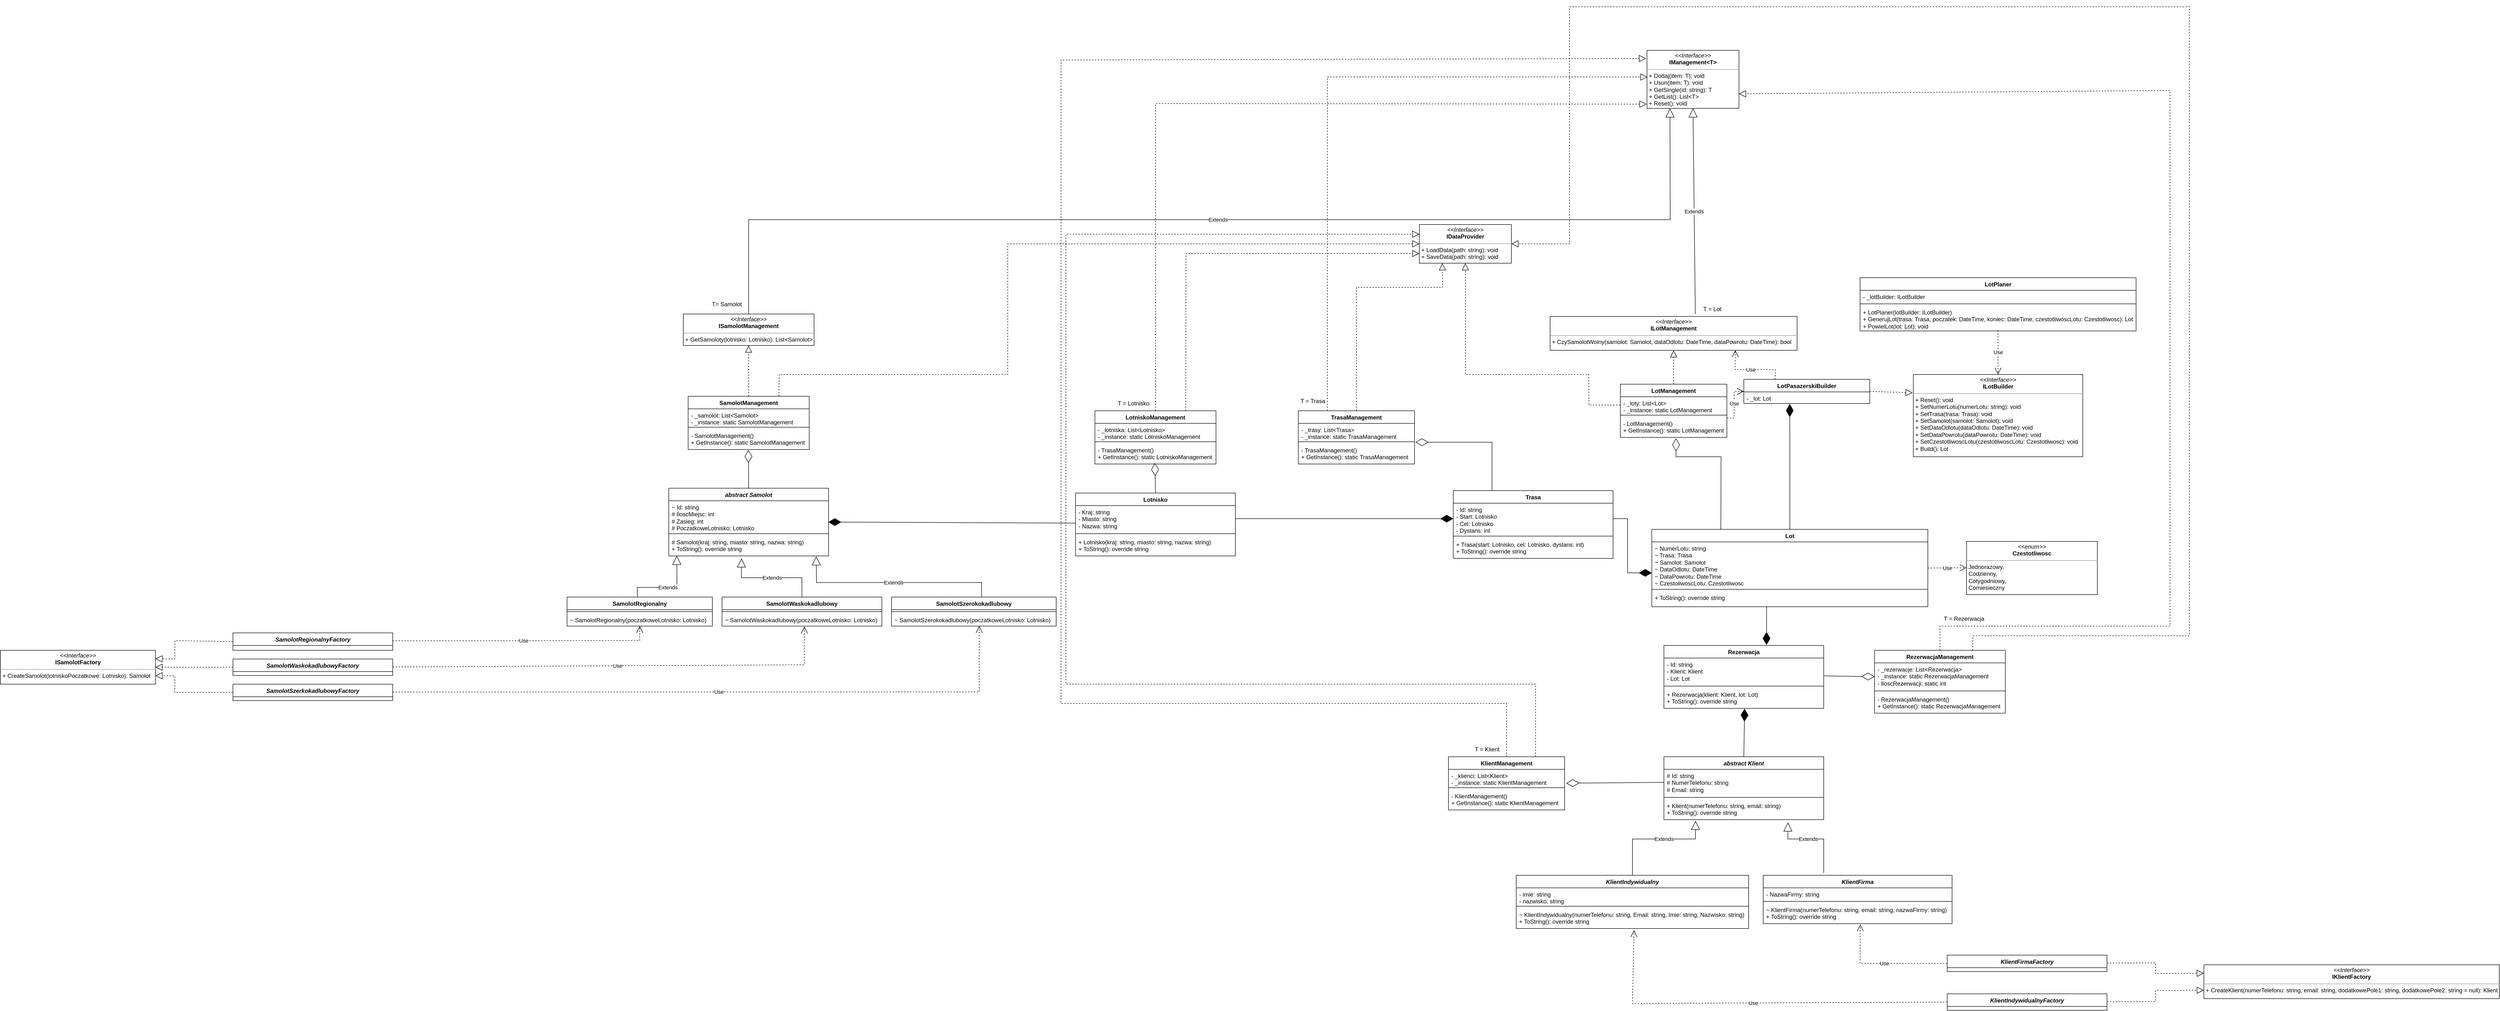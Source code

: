 <mxfile version="21.3.8" type="github">
  <diagram id="C5RBs43oDa-KdzZeNtuy" name="Page-1">
    <mxGraphModel dx="5101" dy="2129" grid="1" gridSize="10" guides="1" tooltips="1" connect="1" arrows="1" fold="1" page="1" pageScale="1" pageWidth="827" pageHeight="1169" math="0" shadow="0">
      <root>
        <mxCell id="WIyWlLk6GJQsqaUBKTNV-0" />
        <mxCell id="WIyWlLk6GJQsqaUBKTNV-1" parent="WIyWlLk6GJQsqaUBKTNV-0" />
        <mxCell id="zbVslwqdt1NTKIFNQWkl-0" value="&lt;p style=&quot;margin:0px;margin-top:4px;text-align:center;&quot;&gt;&lt;i&gt;&amp;lt;&amp;lt;Interface&amp;gt;&amp;gt;&lt;/i&gt;&lt;br&gt;&lt;b&gt;IDataProvider&lt;/b&gt;&lt;/p&gt;&lt;hr size=&quot;1&quot;&gt;&lt;p style=&quot;margin:0px;margin-left:4px;&quot;&gt;+ LoadData(path: string): void&lt;/p&gt;&lt;p style=&quot;margin:0px;margin-left:4px;&quot;&gt;+ SaveData(path: string): void&lt;/p&gt;" style="verticalAlign=top;align=left;overflow=fill;fontSize=12;fontFamily=Helvetica;html=1;whiteSpace=wrap;" parent="WIyWlLk6GJQsqaUBKTNV-1" vertex="1">
          <mxGeometry x="10" y="90" width="190" height="80" as="geometry" />
        </mxCell>
        <mxCell id="zbVslwqdt1NTKIFNQWkl-1" value="&lt;p style=&quot;margin:0px;margin-top:4px;text-align:center;&quot;&gt;&lt;i&gt;&amp;lt;&amp;lt;Interface&amp;gt;&amp;gt;&lt;/i&gt;&lt;br&gt;&lt;b&gt;IManagement&amp;lt;T&amp;gt;&lt;/b&gt;&lt;/p&gt;&lt;hr size=&quot;1&quot;&gt;&lt;p style=&quot;margin:0px;margin-left:4px;&quot;&gt;+ Dodaj(item: T): void&lt;/p&gt;&lt;p style=&quot;margin:0px;margin-left:4px;&quot;&gt;+ Usun(item: T): void&lt;/p&gt;&lt;p style=&quot;margin:0px;margin-left:4px;&quot;&gt;+ GetSingle(id: string): T&lt;/p&gt;&lt;p style=&quot;margin:0px;margin-left:4px;&quot;&gt;+ GetList(): List&amp;lt;T&amp;gt;&lt;/p&gt;&lt;p style=&quot;margin:0px;margin-left:4px;&quot;&gt;+ Reset(): void&lt;/p&gt;" style="verticalAlign=top;align=left;overflow=fill;fontSize=12;fontFamily=Helvetica;html=1;whiteSpace=wrap;" parent="WIyWlLk6GJQsqaUBKTNV-1" vertex="1">
          <mxGeometry x="480" y="-270" width="190" height="120" as="geometry" />
        </mxCell>
        <mxCell id="zbVslwqdt1NTKIFNQWkl-2" value="&lt;p style=&quot;margin:0px;margin-top:4px;text-align:center;&quot;&gt;&lt;i&gt;&amp;lt;&amp;lt;Interface&amp;gt;&amp;gt;&lt;/i&gt;&lt;br&gt;&lt;b&gt;ILotManagement&lt;/b&gt;&lt;/p&gt;&lt;hr size=&quot;1&quot;&gt;&lt;p style=&quot;margin:0px;margin-left:4px;&quot;&gt;+ CzySamolotWolny(samolot: Samolot, dataOdlotu: DateTime, dataPowrotu: DateTime): bool&lt;/p&gt;" style="verticalAlign=top;align=left;overflow=fill;fontSize=12;fontFamily=Helvetica;html=1;whiteSpace=wrap;" parent="WIyWlLk6GJQsqaUBKTNV-1" vertex="1">
          <mxGeometry x="280" y="280" width="510" height="70" as="geometry" />
        </mxCell>
        <mxCell id="zbVslwqdt1NTKIFNQWkl-4" value="Extends" style="endArrow=block;endSize=16;endFill=0;html=1;rounded=0;entryX=0.5;entryY=1;entryDx=0;entryDy=0;exitX=0.588;exitY=-0.071;exitDx=0;exitDy=0;exitPerimeter=0;" parent="WIyWlLk6GJQsqaUBKTNV-1" source="zbVslwqdt1NTKIFNQWkl-2" target="zbVslwqdt1NTKIFNQWkl-1" edge="1">
          <mxGeometry width="160" relative="1" as="geometry">
            <mxPoint x="340" y="340" as="sourcePoint" />
            <mxPoint x="500" y="340" as="targetPoint" />
          </mxGeometry>
        </mxCell>
        <mxCell id="zbVslwqdt1NTKIFNQWkl-5" value="LotManagement" style="swimlane;fontStyle=1;align=center;verticalAlign=top;childLayout=stackLayout;horizontal=1;startSize=26;horizontalStack=0;resizeParent=1;resizeParentMax=0;resizeLast=0;collapsible=1;marginBottom=0;whiteSpace=wrap;html=1;" parent="WIyWlLk6GJQsqaUBKTNV-1" vertex="1">
          <mxGeometry x="425" y="420" width="220" height="110" as="geometry" />
        </mxCell>
        <mxCell id="zbVslwqdt1NTKIFNQWkl-6" value="- _loty: List&amp;lt;Lot&amp;gt;&lt;br&gt;- _instance: static LotManagement" style="text;strokeColor=none;fillColor=none;align=left;verticalAlign=top;spacingLeft=4;spacingRight=4;overflow=hidden;rotatable=0;points=[[0,0.5],[1,0.5]];portConstraint=eastwest;whiteSpace=wrap;html=1;" parent="zbVslwqdt1NTKIFNQWkl-5" vertex="1">
          <mxGeometry y="26" width="220" height="34" as="geometry" />
        </mxCell>
        <mxCell id="zbVslwqdt1NTKIFNQWkl-7" value="" style="line;strokeWidth=1;fillColor=none;align=left;verticalAlign=middle;spacingTop=-1;spacingLeft=3;spacingRight=3;rotatable=0;labelPosition=right;points=[];portConstraint=eastwest;strokeColor=inherit;" parent="zbVslwqdt1NTKIFNQWkl-5" vertex="1">
          <mxGeometry y="60" width="220" height="8" as="geometry" />
        </mxCell>
        <mxCell id="zbVslwqdt1NTKIFNQWkl-8" value="- LotManagement()&lt;br&gt;+ GetInstance(): static LotManagement" style="text;strokeColor=none;fillColor=none;align=left;verticalAlign=top;spacingLeft=4;spacingRight=4;overflow=hidden;rotatable=0;points=[[0,0.5],[1,0.5]];portConstraint=eastwest;whiteSpace=wrap;html=1;" parent="zbVslwqdt1NTKIFNQWkl-5" vertex="1">
          <mxGeometry y="68" width="220" height="42" as="geometry" />
        </mxCell>
        <mxCell id="zbVslwqdt1NTKIFNQWkl-9" value="T = Lot" style="text;html=1;strokeColor=none;fillColor=none;align=center;verticalAlign=middle;whiteSpace=wrap;rounded=0;" parent="WIyWlLk6GJQsqaUBKTNV-1" vertex="1">
          <mxGeometry x="585" y="250" width="60" height="30" as="geometry" />
        </mxCell>
        <mxCell id="zbVslwqdt1NTKIFNQWkl-10" value="" style="endArrow=block;dashed=1;endFill=0;endSize=12;html=1;rounded=0;exitX=0.5;exitY=0;exitDx=0;exitDy=0;entryX=0.5;entryY=1;entryDx=0;entryDy=0;" parent="WIyWlLk6GJQsqaUBKTNV-1" source="zbVslwqdt1NTKIFNQWkl-5" target="zbVslwqdt1NTKIFNQWkl-2" edge="1">
          <mxGeometry width="160" relative="1" as="geometry">
            <mxPoint x="340" y="340" as="sourcePoint" />
            <mxPoint x="520" y="380" as="targetPoint" />
          </mxGeometry>
        </mxCell>
        <mxCell id="zbVslwqdt1NTKIFNQWkl-12" value="" style="endArrow=block;dashed=1;endFill=0;endSize=12;html=1;rounded=0;entryX=0.5;entryY=1;entryDx=0;entryDy=0;exitX=0;exitY=0.5;exitDx=0;exitDy=0;" parent="WIyWlLk6GJQsqaUBKTNV-1" source="zbVslwqdt1NTKIFNQWkl-6" target="zbVslwqdt1NTKIFNQWkl-0" edge="1">
          <mxGeometry width="160" relative="1" as="geometry">
            <mxPoint x="180" y="470" as="sourcePoint" />
            <mxPoint x="340" y="470" as="targetPoint" />
            <Array as="points">
              <mxPoint x="360" y="463" />
              <mxPoint x="360" y="400" />
              <mxPoint x="105" y="400" />
            </Array>
          </mxGeometry>
        </mxCell>
        <mxCell id="zbVslwqdt1NTKIFNQWkl-13" value="LotPasazerskiBuilder" style="swimlane;fontStyle=1;align=center;verticalAlign=top;childLayout=stackLayout;horizontal=1;startSize=26;horizontalStack=0;resizeParent=1;resizeParentMax=0;resizeLast=0;collapsible=1;marginBottom=0;whiteSpace=wrap;html=1;" parent="WIyWlLk6GJQsqaUBKTNV-1" vertex="1">
          <mxGeometry x="680" y="410" width="260" height="50" as="geometry" />
        </mxCell>
        <mxCell id="zbVslwqdt1NTKIFNQWkl-14" value="- _lot: Lot" style="text;strokeColor=none;fillColor=none;align=left;verticalAlign=top;spacingLeft=4;spacingRight=4;overflow=hidden;rotatable=0;points=[[0,0.5],[1,0.5]];portConstraint=eastwest;whiteSpace=wrap;html=1;" parent="zbVslwqdt1NTKIFNQWkl-13" vertex="1">
          <mxGeometry y="26" width="260" height="24" as="geometry" />
        </mxCell>
        <mxCell id="zbVslwqdt1NTKIFNQWkl-17" value="&lt;p style=&quot;margin:0px;margin-top:4px;text-align:center;&quot;&gt;&lt;i&gt;&amp;lt;&amp;lt;Interface&amp;gt;&amp;gt;&lt;/i&gt;&lt;br&gt;&lt;b&gt;ILotBuilder&lt;/b&gt;&lt;/p&gt;&lt;hr size=&quot;1&quot;&gt;&lt;p style=&quot;margin:0px;margin-left:4px;&quot;&gt;+ Reset(): void&lt;/p&gt;&lt;p style=&quot;margin:0px;margin-left:4px;&quot;&gt;+ SetNumerLotu(numerLotu: string): void&lt;br style=&quot;border-color: var(--border-color);&quot;&gt;+ SetTrasa(trasa: Trasa): void&lt;br style=&quot;border-color: var(--border-color);&quot;&gt;+ SetSamolot(samolot: Samolot): void&lt;br style=&quot;border-color: var(--border-color);&quot;&gt;+ SetDataOdlotu(dataOdlotu: DateTime): void&lt;br style=&quot;border-color: var(--border-color);&quot;&gt;+ SetDataPowrotu(dataPowrotu: DateTime): void&lt;/p&gt;&lt;p style=&quot;margin:0px;margin-left:4px;&quot;&gt;+ SetCzestotliwoscLotu(czestotliwoscLotu: Czestotliwosc): void&lt;br style=&quot;border-color: var(--border-color);&quot;&gt;+ Build(): Lot&lt;br&gt;&lt;/p&gt;" style="verticalAlign=top;align=left;overflow=fill;fontSize=12;fontFamily=Helvetica;html=1;whiteSpace=wrap;" parent="WIyWlLk6GJQsqaUBKTNV-1" vertex="1">
          <mxGeometry x="1030" y="400" width="350" height="170" as="geometry" />
        </mxCell>
        <mxCell id="zbVslwqdt1NTKIFNQWkl-18" value="" style="endArrow=block;dashed=1;endFill=0;endSize=12;html=1;rounded=0;exitX=1;exitY=0.5;exitDx=0;exitDy=0;entryX=-0.004;entryY=0.222;entryDx=0;entryDy=0;entryPerimeter=0;" parent="WIyWlLk6GJQsqaUBKTNV-1" source="zbVslwqdt1NTKIFNQWkl-13" target="zbVslwqdt1NTKIFNQWkl-17" edge="1">
          <mxGeometry width="160" relative="1" as="geometry">
            <mxPoint x="1180" y="470" as="sourcePoint" />
            <mxPoint x="1070" y="435" as="targetPoint" />
          </mxGeometry>
        </mxCell>
        <mxCell id="zbVslwqdt1NTKIFNQWkl-28" value="Use" style="endArrow=open;endSize=12;dashed=1;html=1;rounded=0;entryX=0.5;entryY=0;entryDx=0;entryDy=0;exitX=0.5;exitY=0.973;exitDx=0;exitDy=0;exitPerimeter=0;" parent="WIyWlLk6GJQsqaUBKTNV-1" source="Y_UNCaNx7NsT2eRlnxWw-3" target="zbVslwqdt1NTKIFNQWkl-17" edge="1">
          <mxGeometry width="160" relative="1" as="geometry">
            <mxPoint x="1204.5" y="300" as="sourcePoint" />
            <mxPoint x="1204.5" y="399" as="targetPoint" />
          </mxGeometry>
        </mxCell>
        <mxCell id="zbVslwqdt1NTKIFNQWkl-29" value="Lot" style="swimlane;fontStyle=1;align=center;verticalAlign=top;childLayout=stackLayout;horizontal=1;startSize=26;horizontalStack=0;resizeParent=1;resizeParentMax=0;resizeLast=0;collapsible=1;marginBottom=0;whiteSpace=wrap;html=1;" parent="WIyWlLk6GJQsqaUBKTNV-1" vertex="1">
          <mxGeometry x="490" y="720" width="570" height="160" as="geometry" />
        </mxCell>
        <mxCell id="zbVslwqdt1NTKIFNQWkl-30" value="~ NumerLotu: string&lt;br&gt;~ Trasa: Trasa&lt;br&gt;~ Samolot: Samolot&lt;br&gt;~ DataOdlotu: DateTime&lt;br&gt;~ DataPowrotu: DateTime&lt;br&gt;~ CzestoliwoscLotu: Czestotliwosc" style="text;strokeColor=none;fillColor=none;align=left;verticalAlign=top;spacingLeft=4;spacingRight=4;overflow=hidden;rotatable=0;points=[[0,0.5],[1,0.5]];portConstraint=eastwest;whiteSpace=wrap;html=1;" parent="zbVslwqdt1NTKIFNQWkl-29" vertex="1">
          <mxGeometry y="26" width="570" height="94" as="geometry" />
        </mxCell>
        <mxCell id="zbVslwqdt1NTKIFNQWkl-31" value="" style="line;strokeWidth=1;fillColor=none;align=left;verticalAlign=middle;spacingTop=-1;spacingLeft=3;spacingRight=3;rotatable=0;labelPosition=right;points=[];portConstraint=eastwest;strokeColor=inherit;" parent="zbVslwqdt1NTKIFNQWkl-29" vertex="1">
          <mxGeometry y="120" width="570" height="8" as="geometry" />
        </mxCell>
        <mxCell id="zbVslwqdt1NTKIFNQWkl-32" value="+ ToString(): override string" style="text;strokeColor=none;fillColor=none;align=left;verticalAlign=top;spacingLeft=4;spacingRight=4;overflow=hidden;rotatable=0;points=[[0,0.5],[1,0.5]];portConstraint=eastwest;whiteSpace=wrap;html=1;" parent="zbVslwqdt1NTKIFNQWkl-29" vertex="1">
          <mxGeometry y="128" width="570" height="32" as="geometry" />
        </mxCell>
        <mxCell id="zbVslwqdt1NTKIFNQWkl-33" value="" style="endArrow=diamondThin;endFill=1;endSize=24;html=1;rounded=0;exitX=0.5;exitY=0;exitDx=0;exitDy=0;entryX=0.365;entryY=1.042;entryDx=0;entryDy=0;entryPerimeter=0;" parent="WIyWlLk6GJQsqaUBKTNV-1" source="zbVslwqdt1NTKIFNQWkl-29" target="zbVslwqdt1NTKIFNQWkl-14" edge="1">
          <mxGeometry width="160" relative="1" as="geometry">
            <mxPoint x="760" y="520" as="sourcePoint" />
            <mxPoint x="920" y="520" as="targetPoint" />
          </mxGeometry>
        </mxCell>
        <mxCell id="zbVslwqdt1NTKIFNQWkl-34" value="" style="endArrow=diamondThin;endFill=0;endSize=24;html=1;rounded=0;exitX=0.25;exitY=0;exitDx=0;exitDy=0;entryX=0.523;entryY=1.048;entryDx=0;entryDy=0;entryPerimeter=0;" parent="WIyWlLk6GJQsqaUBKTNV-1" source="zbVslwqdt1NTKIFNQWkl-29" target="zbVslwqdt1NTKIFNQWkl-8" edge="1">
          <mxGeometry width="160" relative="1" as="geometry">
            <mxPoint x="540" y="560" as="sourcePoint" />
            <mxPoint x="700" y="560" as="targetPoint" />
            <Array as="points">
              <mxPoint x="633" y="570" />
              <mxPoint x="540" y="570" />
            </Array>
          </mxGeometry>
        </mxCell>
        <mxCell id="zbVslwqdt1NTKIFNQWkl-35" value="Trasa" style="swimlane;fontStyle=1;align=center;verticalAlign=top;childLayout=stackLayout;horizontal=1;startSize=26;horizontalStack=0;resizeParent=1;resizeParentMax=0;resizeLast=0;collapsible=1;marginBottom=0;whiteSpace=wrap;html=1;" parent="WIyWlLk6GJQsqaUBKTNV-1" vertex="1">
          <mxGeometry x="80" y="640" width="330" height="140" as="geometry" />
        </mxCell>
        <mxCell id="zbVslwqdt1NTKIFNQWkl-36" value="- Id: string&lt;br&gt;- Start: Lotnisko&lt;br&gt;- Cel: Lotnisko&lt;br&gt;- Dystans: int" style="text;strokeColor=none;fillColor=none;align=left;verticalAlign=top;spacingLeft=4;spacingRight=4;overflow=hidden;rotatable=0;points=[[0,0.5],[1,0.5]];portConstraint=eastwest;whiteSpace=wrap;html=1;" parent="zbVslwqdt1NTKIFNQWkl-35" vertex="1">
          <mxGeometry y="26" width="330" height="64" as="geometry" />
        </mxCell>
        <mxCell id="zbVslwqdt1NTKIFNQWkl-37" value="" style="line;strokeWidth=1;fillColor=none;align=left;verticalAlign=middle;spacingTop=-1;spacingLeft=3;spacingRight=3;rotatable=0;labelPosition=right;points=[];portConstraint=eastwest;strokeColor=inherit;" parent="zbVslwqdt1NTKIFNQWkl-35" vertex="1">
          <mxGeometry y="90" width="330" height="8" as="geometry" />
        </mxCell>
        <mxCell id="zbVslwqdt1NTKIFNQWkl-38" value="+ Trasa(start: Lotnisko, cel: Lotnisko, dystans: int)&lt;br&gt;+ ToString(): override string" style="text;strokeColor=none;fillColor=none;align=left;verticalAlign=top;spacingLeft=4;spacingRight=4;overflow=hidden;rotatable=0;points=[[0,0.5],[1,0.5]];portConstraint=eastwest;whiteSpace=wrap;html=1;" parent="zbVslwqdt1NTKIFNQWkl-35" vertex="1">
          <mxGeometry y="98" width="330" height="42" as="geometry" />
        </mxCell>
        <mxCell id="zbVslwqdt1NTKIFNQWkl-39" value="TrasaManagement" style="swimlane;fontStyle=1;align=center;verticalAlign=top;childLayout=stackLayout;horizontal=1;startSize=26;horizontalStack=0;resizeParent=1;resizeParentMax=0;resizeLast=0;collapsible=1;marginBottom=0;whiteSpace=wrap;html=1;" parent="WIyWlLk6GJQsqaUBKTNV-1" vertex="1">
          <mxGeometry x="-240" y="475" width="240" height="110" as="geometry" />
        </mxCell>
        <mxCell id="zbVslwqdt1NTKIFNQWkl-40" value="- _trasy: List&amp;lt;Trasa&amp;gt;&lt;br&gt;- _instance: static TrasaManagement" style="text;strokeColor=none;fillColor=none;align=left;verticalAlign=top;spacingLeft=4;spacingRight=4;overflow=hidden;rotatable=0;points=[[0,0.5],[1,0.5]];portConstraint=eastwest;whiteSpace=wrap;html=1;" parent="zbVslwqdt1NTKIFNQWkl-39" vertex="1">
          <mxGeometry y="26" width="240" height="34" as="geometry" />
        </mxCell>
        <mxCell id="zbVslwqdt1NTKIFNQWkl-41" value="" style="line;strokeWidth=1;fillColor=none;align=left;verticalAlign=middle;spacingTop=-1;spacingLeft=3;spacingRight=3;rotatable=0;labelPosition=right;points=[];portConstraint=eastwest;strokeColor=inherit;" parent="zbVslwqdt1NTKIFNQWkl-39" vertex="1">
          <mxGeometry y="60" width="240" height="8" as="geometry" />
        </mxCell>
        <mxCell id="zbVslwqdt1NTKIFNQWkl-42" value="- TrasaManagement()&lt;br&gt;+ GetInstance(): static TrasaManagement" style="text;strokeColor=none;fillColor=none;align=left;verticalAlign=top;spacingLeft=4;spacingRight=4;overflow=hidden;rotatable=0;points=[[0,0.5],[1,0.5]];portConstraint=eastwest;whiteSpace=wrap;html=1;" parent="zbVslwqdt1NTKIFNQWkl-39" vertex="1">
          <mxGeometry y="68" width="240" height="42" as="geometry" />
        </mxCell>
        <mxCell id="zbVslwqdt1NTKIFNQWkl-43" value="" style="endArrow=block;dashed=1;endFill=0;endSize=12;html=1;rounded=0;exitX=0.5;exitY=0;exitDx=0;exitDy=0;entryX=0.25;entryY=1;entryDx=0;entryDy=0;" parent="WIyWlLk6GJQsqaUBKTNV-1" source="zbVslwqdt1NTKIFNQWkl-39" target="zbVslwqdt1NTKIFNQWkl-0" edge="1">
          <mxGeometry width="160" relative="1" as="geometry">
            <mxPoint x="-200" y="390" as="sourcePoint" />
            <mxPoint x="-40" y="390" as="targetPoint" />
            <Array as="points">
              <mxPoint x="-120" y="220" />
              <mxPoint x="58" y="220" />
            </Array>
          </mxGeometry>
        </mxCell>
        <mxCell id="zbVslwqdt1NTKIFNQWkl-44" value="" style="endArrow=block;dashed=1;endFill=0;endSize=12;html=1;rounded=0;exitX=0.25;exitY=0;exitDx=0;exitDy=0;entryX=0.006;entryY=0.46;entryDx=0;entryDy=0;entryPerimeter=0;" parent="WIyWlLk6GJQsqaUBKTNV-1" source="zbVslwqdt1NTKIFNQWkl-39" target="zbVslwqdt1NTKIFNQWkl-1" edge="1">
          <mxGeometry width="160" relative="1" as="geometry">
            <mxPoint x="-340" y="330" as="sourcePoint" />
            <mxPoint x="-180" y="330" as="targetPoint" />
            <Array as="points">
              <mxPoint x="-180" y="-215" />
              <mxPoint x="370" y="-215" />
            </Array>
          </mxGeometry>
        </mxCell>
        <mxCell id="zbVslwqdt1NTKIFNQWkl-45" value="T = Trasa" style="text;html=1;strokeColor=none;fillColor=none;align=center;verticalAlign=middle;whiteSpace=wrap;rounded=0;" parent="WIyWlLk6GJQsqaUBKTNV-1" vertex="1">
          <mxGeometry x="-240" y="440" width="60" height="30" as="geometry" />
        </mxCell>
        <mxCell id="zbVslwqdt1NTKIFNQWkl-46" value="" style="endArrow=diamondThin;endFill=0;endSize=24;html=1;rounded=0;entryX=1.008;entryY=1.147;entryDx=0;entryDy=0;entryPerimeter=0;" parent="WIyWlLk6GJQsqaUBKTNV-1" target="zbVslwqdt1NTKIFNQWkl-40" edge="1">
          <mxGeometry width="160" relative="1" as="geometry">
            <mxPoint x="160" y="640" as="sourcePoint" />
            <mxPoint x="290" y="570" as="targetPoint" />
            <Array as="points">
              <mxPoint x="160" y="540" />
              <mxPoint x="80" y="540" />
            </Array>
          </mxGeometry>
        </mxCell>
        <mxCell id="zbVslwqdt1NTKIFNQWkl-47" value="" style="endArrow=diamondThin;endFill=1;endSize=24;html=1;rounded=0;exitX=1;exitY=0.5;exitDx=0;exitDy=0;" parent="WIyWlLk6GJQsqaUBKTNV-1" source="zbVslwqdt1NTKIFNQWkl-36" edge="1">
          <mxGeometry width="160" relative="1" as="geometry">
            <mxPoint x="330" y="810" as="sourcePoint" />
            <mxPoint x="490" y="810" as="targetPoint" />
            <Array as="points">
              <mxPoint x="440" y="698" />
              <mxPoint x="440" y="810" />
            </Array>
          </mxGeometry>
        </mxCell>
        <mxCell id="zbVslwqdt1NTKIFNQWkl-48" value="Lotnisko" style="swimlane;fontStyle=1;align=center;verticalAlign=top;childLayout=stackLayout;horizontal=1;startSize=26;horizontalStack=0;resizeParent=1;resizeParentMax=0;resizeLast=0;collapsible=1;marginBottom=0;whiteSpace=wrap;html=1;" parent="WIyWlLk6GJQsqaUBKTNV-1" vertex="1">
          <mxGeometry x="-700" y="645" width="330" height="130" as="geometry" />
        </mxCell>
        <mxCell id="zbVslwqdt1NTKIFNQWkl-49" value="- Kraj: string&lt;br&gt;- Miasto: string&lt;br&gt;- Nazwa: string" style="text;strokeColor=none;fillColor=none;align=left;verticalAlign=top;spacingLeft=4;spacingRight=4;overflow=hidden;rotatable=0;points=[[0,0.5],[1,0.5]];portConstraint=eastwest;whiteSpace=wrap;html=1;" parent="zbVslwqdt1NTKIFNQWkl-48" vertex="1">
          <mxGeometry y="26" width="330" height="54" as="geometry" />
        </mxCell>
        <mxCell id="zbVslwqdt1NTKIFNQWkl-50" value="" style="line;strokeWidth=1;fillColor=none;align=left;verticalAlign=middle;spacingTop=-1;spacingLeft=3;spacingRight=3;rotatable=0;labelPosition=right;points=[];portConstraint=eastwest;strokeColor=inherit;" parent="zbVslwqdt1NTKIFNQWkl-48" vertex="1">
          <mxGeometry y="80" width="330" height="8" as="geometry" />
        </mxCell>
        <mxCell id="zbVslwqdt1NTKIFNQWkl-51" value="+ Lotnisko(kraj: string, miasto: string, nazwa: string)&lt;br&gt;+ ToString(): override string" style="text;strokeColor=none;fillColor=none;align=left;verticalAlign=top;spacingLeft=4;spacingRight=4;overflow=hidden;rotatable=0;points=[[0,0.5],[1,0.5]];portConstraint=eastwest;whiteSpace=wrap;html=1;" parent="zbVslwqdt1NTKIFNQWkl-48" vertex="1">
          <mxGeometry y="88" width="330" height="42" as="geometry" />
        </mxCell>
        <mxCell id="zbVslwqdt1NTKIFNQWkl-52" value="" style="endArrow=diamondThin;endFill=1;endSize=24;html=1;rounded=0;exitX=1;exitY=0.5;exitDx=0;exitDy=0;entryX=0;entryY=0.5;entryDx=0;entryDy=0;" parent="WIyWlLk6GJQsqaUBKTNV-1" source="zbVslwqdt1NTKIFNQWkl-49" target="zbVslwqdt1NTKIFNQWkl-36" edge="1">
          <mxGeometry width="160" relative="1" as="geometry">
            <mxPoint x="-80" y="714.5" as="sourcePoint" />
            <mxPoint x="80" y="714.5" as="targetPoint" />
          </mxGeometry>
        </mxCell>
        <mxCell id="zbVslwqdt1NTKIFNQWkl-53" value="LotniskoManagement" style="swimlane;fontStyle=1;align=center;verticalAlign=top;childLayout=stackLayout;horizontal=1;startSize=26;horizontalStack=0;resizeParent=1;resizeParentMax=0;resizeLast=0;collapsible=1;marginBottom=0;whiteSpace=wrap;html=1;" parent="WIyWlLk6GJQsqaUBKTNV-1" vertex="1">
          <mxGeometry x="-660" y="475" width="250" height="110" as="geometry" />
        </mxCell>
        <mxCell id="zbVslwqdt1NTKIFNQWkl-54" value="- _lotniska: List&amp;lt;Lotnisko&amp;gt;&lt;br&gt;- _instance: static LotniskoManagement" style="text;strokeColor=none;fillColor=none;align=left;verticalAlign=top;spacingLeft=4;spacingRight=4;overflow=hidden;rotatable=0;points=[[0,0.5],[1,0.5]];portConstraint=eastwest;whiteSpace=wrap;html=1;" parent="zbVslwqdt1NTKIFNQWkl-53" vertex="1">
          <mxGeometry y="26" width="250" height="34" as="geometry" />
        </mxCell>
        <mxCell id="zbVslwqdt1NTKIFNQWkl-55" value="" style="line;strokeWidth=1;fillColor=none;align=left;verticalAlign=middle;spacingTop=-1;spacingLeft=3;spacingRight=3;rotatable=0;labelPosition=right;points=[];portConstraint=eastwest;strokeColor=inherit;" parent="zbVslwqdt1NTKIFNQWkl-53" vertex="1">
          <mxGeometry y="60" width="250" height="8" as="geometry" />
        </mxCell>
        <mxCell id="zbVslwqdt1NTKIFNQWkl-56" value="- TrasaManagement()&lt;br&gt;+ GetInstance(): static LotniskoManagement" style="text;strokeColor=none;fillColor=none;align=left;verticalAlign=top;spacingLeft=4;spacingRight=4;overflow=hidden;rotatable=0;points=[[0,0.5],[1,0.5]];portConstraint=eastwest;whiteSpace=wrap;html=1;" parent="zbVslwqdt1NTKIFNQWkl-53" vertex="1">
          <mxGeometry y="68" width="250" height="42" as="geometry" />
        </mxCell>
        <mxCell id="zbVslwqdt1NTKIFNQWkl-57" value="" style="endArrow=diamondThin;endFill=0;endSize=24;html=1;rounded=0;exitX=0.5;exitY=0;exitDx=0;exitDy=0;entryX=0.496;entryY=0.952;entryDx=0;entryDy=0;entryPerimeter=0;" parent="WIyWlLk6GJQsqaUBKTNV-1" source="zbVslwqdt1NTKIFNQWkl-48" target="zbVslwqdt1NTKIFNQWkl-56" edge="1">
          <mxGeometry width="160" relative="1" as="geometry">
            <mxPoint x="-573" y="610" as="sourcePoint" />
            <mxPoint x="-535" y="590" as="targetPoint" />
          </mxGeometry>
        </mxCell>
        <mxCell id="zbVslwqdt1NTKIFNQWkl-58" value="" style="endArrow=block;dashed=1;endFill=0;endSize=12;html=1;rounded=0;exitX=0.75;exitY=0;exitDx=0;exitDy=0;entryX=0;entryY=0.75;entryDx=0;entryDy=0;" parent="WIyWlLk6GJQsqaUBKTNV-1" source="zbVslwqdt1NTKIFNQWkl-53" target="zbVslwqdt1NTKIFNQWkl-0" edge="1">
          <mxGeometry width="160" relative="1" as="geometry">
            <mxPoint x="-615" y="370" as="sourcePoint" />
            <mxPoint x="-455" y="370" as="targetPoint" />
            <Array as="points">
              <mxPoint x="-472" y="150" />
              <mxPoint x="-70" y="150" />
            </Array>
          </mxGeometry>
        </mxCell>
        <mxCell id="zbVslwqdt1NTKIFNQWkl-59" value="" style="endArrow=block;dashed=1;endFill=0;endSize=12;html=1;rounded=0;exitX=0.5;exitY=0;exitDx=0;exitDy=0;entryX=-0.005;entryY=0.927;entryDx=0;entryDy=0;entryPerimeter=0;" parent="WIyWlLk6GJQsqaUBKTNV-1" source="zbVslwqdt1NTKIFNQWkl-53" target="zbVslwqdt1NTKIFNQWkl-1" edge="1">
          <mxGeometry width="160" relative="1" as="geometry">
            <mxPoint x="-720" y="330" as="sourcePoint" />
            <mxPoint x="-560" y="330" as="targetPoint" />
            <Array as="points">
              <mxPoint x="-535" y="-160" />
            </Array>
          </mxGeometry>
        </mxCell>
        <mxCell id="zbVslwqdt1NTKIFNQWkl-60" value="Rezerwacja" style="swimlane;fontStyle=1;align=center;verticalAlign=top;childLayout=stackLayout;horizontal=1;startSize=26;horizontalStack=0;resizeParent=1;resizeParentMax=0;resizeLast=0;collapsible=1;marginBottom=0;whiteSpace=wrap;html=1;" parent="WIyWlLk6GJQsqaUBKTNV-1" vertex="1">
          <mxGeometry x="515" y="960" width="330" height="130" as="geometry" />
        </mxCell>
        <mxCell id="zbVslwqdt1NTKIFNQWkl-61" value="- Id: string&lt;br&gt;- Klient: Klient&lt;br&gt;- Lot: Lot" style="text;strokeColor=none;fillColor=none;align=left;verticalAlign=top;spacingLeft=4;spacingRight=4;overflow=hidden;rotatable=0;points=[[0,0.5],[1,0.5]];portConstraint=eastwest;whiteSpace=wrap;html=1;" parent="zbVslwqdt1NTKIFNQWkl-60" vertex="1">
          <mxGeometry y="26" width="330" height="54" as="geometry" />
        </mxCell>
        <mxCell id="zbVslwqdt1NTKIFNQWkl-62" value="" style="line;strokeWidth=1;fillColor=none;align=left;verticalAlign=middle;spacingTop=-1;spacingLeft=3;spacingRight=3;rotatable=0;labelPosition=right;points=[];portConstraint=eastwest;strokeColor=inherit;" parent="zbVslwqdt1NTKIFNQWkl-60" vertex="1">
          <mxGeometry y="80" width="330" height="8" as="geometry" />
        </mxCell>
        <mxCell id="zbVslwqdt1NTKIFNQWkl-63" value="+ Rezerwacja(klient: Klient, lot: Lot)&lt;br&gt;+ ToString(): override string" style="text;strokeColor=none;fillColor=none;align=left;verticalAlign=top;spacingLeft=4;spacingRight=4;overflow=hidden;rotatable=0;points=[[0,0.5],[1,0.5]];portConstraint=eastwest;whiteSpace=wrap;html=1;" parent="zbVslwqdt1NTKIFNQWkl-60" vertex="1">
          <mxGeometry y="88" width="330" height="42" as="geometry" />
        </mxCell>
        <mxCell id="zbVslwqdt1NTKIFNQWkl-64" value="" style="endArrow=diamondThin;endFill=1;endSize=24;html=1;rounded=0;entryX=0.642;entryY=-0.008;entryDx=0;entryDy=0;entryPerimeter=0;" parent="WIyWlLk6GJQsqaUBKTNV-1" target="zbVslwqdt1NTKIFNQWkl-60" edge="1">
          <mxGeometry width="160" relative="1" as="geometry">
            <mxPoint x="727" y="880" as="sourcePoint" />
            <mxPoint x="850" y="920" as="targetPoint" />
          </mxGeometry>
        </mxCell>
        <mxCell id="zbVslwqdt1NTKIFNQWkl-65" value="RezerwacjaManagement" style="swimlane;fontStyle=1;align=center;verticalAlign=top;childLayout=stackLayout;horizontal=1;startSize=26;horizontalStack=0;resizeParent=1;resizeParentMax=0;resizeLast=0;collapsible=1;marginBottom=0;whiteSpace=wrap;html=1;" parent="WIyWlLk6GJQsqaUBKTNV-1" vertex="1">
          <mxGeometry x="950" y="970" width="270" height="130" as="geometry" />
        </mxCell>
        <mxCell id="zbVslwqdt1NTKIFNQWkl-66" value="- _rezerwacje: List&amp;lt;Rezerwacja&amp;gt;&lt;br&gt;- _instance: static RezerwacjaManagement&lt;br&gt;- IloscRezerwacji: static int" style="text;strokeColor=none;fillColor=none;align=left;verticalAlign=top;spacingLeft=4;spacingRight=4;overflow=hidden;rotatable=0;points=[[0,0.5],[1,0.5]];portConstraint=eastwest;whiteSpace=wrap;html=1;" parent="zbVslwqdt1NTKIFNQWkl-65" vertex="1">
          <mxGeometry y="26" width="270" height="54" as="geometry" />
        </mxCell>
        <mxCell id="zbVslwqdt1NTKIFNQWkl-67" value="" style="line;strokeWidth=1;fillColor=none;align=left;verticalAlign=middle;spacingTop=-1;spacingLeft=3;spacingRight=3;rotatable=0;labelPosition=right;points=[];portConstraint=eastwest;strokeColor=inherit;" parent="zbVslwqdt1NTKIFNQWkl-65" vertex="1">
          <mxGeometry y="80" width="270" height="8" as="geometry" />
        </mxCell>
        <mxCell id="zbVslwqdt1NTKIFNQWkl-68" value="- RezerwacjaManagement()&lt;br&gt;+ GetInstance(): static RezerwacjaManagement" style="text;strokeColor=none;fillColor=none;align=left;verticalAlign=top;spacingLeft=4;spacingRight=4;overflow=hidden;rotatable=0;points=[[0,0.5],[1,0.5]];portConstraint=eastwest;whiteSpace=wrap;html=1;" parent="zbVslwqdt1NTKIFNQWkl-65" vertex="1">
          <mxGeometry y="88" width="270" height="42" as="geometry" />
        </mxCell>
        <mxCell id="zbVslwqdt1NTKIFNQWkl-69" value="" style="endArrow=diamondThin;endFill=0;endSize=24;html=1;rounded=0;exitX=1;exitY=0.683;exitDx=0;exitDy=0;exitPerimeter=0;" parent="WIyWlLk6GJQsqaUBKTNV-1" source="zbVslwqdt1NTKIFNQWkl-61" edge="1">
          <mxGeometry width="160" relative="1" as="geometry">
            <mxPoint x="850" y="1025" as="sourcePoint" />
            <mxPoint x="950" y="1024.5" as="targetPoint" />
          </mxGeometry>
        </mxCell>
        <mxCell id="zbVslwqdt1NTKIFNQWkl-70" value="" style="endArrow=block;dashed=1;endFill=0;endSize=12;html=1;rounded=0;exitX=0.5;exitY=0;exitDx=0;exitDy=0;exitPerimeter=0;entryX=1;entryY=0.75;entryDx=0;entryDy=0;" parent="WIyWlLk6GJQsqaUBKTNV-1" source="zbVslwqdt1NTKIFNQWkl-65" target="zbVslwqdt1NTKIFNQWkl-1" edge="1">
          <mxGeometry width="160" relative="1" as="geometry">
            <mxPoint x="1090" y="940" as="sourcePoint" />
            <mxPoint x="1110" y="650" as="targetPoint" />
            <Array as="points">
              <mxPoint x="1085" y="920" />
              <mxPoint x="1560" y="920" />
              <mxPoint x="1560" y="-187" />
            </Array>
          </mxGeometry>
        </mxCell>
        <mxCell id="zbVslwqdt1NTKIFNQWkl-71" value="" style="endArrow=block;dashed=1;endFill=0;endSize=12;html=1;rounded=0;exitX=0.75;exitY=0;exitDx=0;exitDy=0;entryX=1;entryY=0.5;entryDx=0;entryDy=0;" parent="WIyWlLk6GJQsqaUBKTNV-1" source="zbVslwqdt1NTKIFNQWkl-65" target="zbVslwqdt1NTKIFNQWkl-0" edge="1">
          <mxGeometry width="160" relative="1" as="geometry">
            <mxPoint x="1150" y="950" as="sourcePoint" />
            <mxPoint x="1310" y="950" as="targetPoint" />
            <Array as="points">
              <mxPoint x="1153" y="940" />
              <mxPoint x="1600" y="940" />
              <mxPoint x="1600" y="-360" />
              <mxPoint x="320" y="-360" />
              <mxPoint x="320" y="130" />
            </Array>
          </mxGeometry>
        </mxCell>
        <mxCell id="zbVslwqdt1NTKIFNQWkl-72" value="&lt;i&gt;abstract Klient&lt;/i&gt;" style="swimlane;fontStyle=1;align=center;verticalAlign=top;childLayout=stackLayout;horizontal=1;startSize=26;horizontalStack=0;resizeParent=1;resizeParentMax=0;resizeLast=0;collapsible=1;marginBottom=0;whiteSpace=wrap;html=1;" parent="WIyWlLk6GJQsqaUBKTNV-1" vertex="1">
          <mxGeometry x="515" y="1190" width="330" height="130" as="geometry" />
        </mxCell>
        <mxCell id="zbVslwqdt1NTKIFNQWkl-73" value="# Id: string&lt;br&gt;# NumerTelefonu: string&lt;br&gt;# Email: string" style="text;strokeColor=none;fillColor=none;align=left;verticalAlign=top;spacingLeft=4;spacingRight=4;overflow=hidden;rotatable=0;points=[[0,0.5],[1,0.5]];portConstraint=eastwest;whiteSpace=wrap;html=1;" parent="zbVslwqdt1NTKIFNQWkl-72" vertex="1">
          <mxGeometry y="26" width="330" height="54" as="geometry" />
        </mxCell>
        <mxCell id="zbVslwqdt1NTKIFNQWkl-74" value="" style="line;strokeWidth=1;fillColor=none;align=left;verticalAlign=middle;spacingTop=-1;spacingLeft=3;spacingRight=3;rotatable=0;labelPosition=right;points=[];portConstraint=eastwest;strokeColor=inherit;" parent="zbVslwqdt1NTKIFNQWkl-72" vertex="1">
          <mxGeometry y="80" width="330" height="8" as="geometry" />
        </mxCell>
        <mxCell id="zbVslwqdt1NTKIFNQWkl-75" value="+ Klient(numerTelefonu: string, email: string)&lt;br&gt;+ ToString(): override string" style="text;strokeColor=none;fillColor=none;align=left;verticalAlign=top;spacingLeft=4;spacingRight=4;overflow=hidden;rotatable=0;points=[[0,0.5],[1,0.5]];portConstraint=eastwest;whiteSpace=wrap;html=1;" parent="zbVslwqdt1NTKIFNQWkl-72" vertex="1">
          <mxGeometry y="88" width="330" height="42" as="geometry" />
        </mxCell>
        <mxCell id="zbVslwqdt1NTKIFNQWkl-76" value="" style="endArrow=diamondThin;endFill=1;endSize=24;html=1;rounded=0;exitX=0.5;exitY=0;exitDx=0;exitDy=0;entryX=0.505;entryY=1.014;entryDx=0;entryDy=0;entryPerimeter=0;" parent="WIyWlLk6GJQsqaUBKTNV-1" source="zbVslwqdt1NTKIFNQWkl-72" target="zbVslwqdt1NTKIFNQWkl-63" edge="1">
          <mxGeometry width="160" relative="1" as="geometry">
            <mxPoint x="620" y="1140" as="sourcePoint" />
            <mxPoint x="780" y="1140" as="targetPoint" />
          </mxGeometry>
        </mxCell>
        <mxCell id="zbVslwqdt1NTKIFNQWkl-77" value="KlientManagement" style="swimlane;fontStyle=1;align=center;verticalAlign=top;childLayout=stackLayout;horizontal=1;startSize=26;horizontalStack=0;resizeParent=1;resizeParentMax=0;resizeLast=0;collapsible=1;marginBottom=0;whiteSpace=wrap;html=1;" parent="WIyWlLk6GJQsqaUBKTNV-1" vertex="1">
          <mxGeometry x="70" y="1190" width="240" height="110" as="geometry" />
        </mxCell>
        <mxCell id="zbVslwqdt1NTKIFNQWkl-78" value="- _klienci: List&amp;lt;Klient&amp;gt;&lt;br&gt;- _instance: static KlientManagement" style="text;strokeColor=none;fillColor=none;align=left;verticalAlign=top;spacingLeft=4;spacingRight=4;overflow=hidden;rotatable=0;points=[[0,0.5],[1,0.5]];portConstraint=eastwest;whiteSpace=wrap;html=1;" parent="zbVslwqdt1NTKIFNQWkl-77" vertex="1">
          <mxGeometry y="26" width="240" height="34" as="geometry" />
        </mxCell>
        <mxCell id="zbVslwqdt1NTKIFNQWkl-79" value="" style="line;strokeWidth=1;fillColor=none;align=left;verticalAlign=middle;spacingTop=-1;spacingLeft=3;spacingRight=3;rotatable=0;labelPosition=right;points=[];portConstraint=eastwest;strokeColor=inherit;" parent="zbVslwqdt1NTKIFNQWkl-77" vertex="1">
          <mxGeometry y="60" width="240" height="8" as="geometry" />
        </mxCell>
        <mxCell id="zbVslwqdt1NTKIFNQWkl-80" value="- KlientManagement()&lt;br&gt;+ GetInstance(): static KlientManagement" style="text;strokeColor=none;fillColor=none;align=left;verticalAlign=top;spacingLeft=4;spacingRight=4;overflow=hidden;rotatable=0;points=[[0,0.5],[1,0.5]];portConstraint=eastwest;whiteSpace=wrap;html=1;" parent="zbVslwqdt1NTKIFNQWkl-77" vertex="1">
          <mxGeometry y="68" width="240" height="42" as="geometry" />
        </mxCell>
        <mxCell id="zbVslwqdt1NTKIFNQWkl-81" value="" style="endArrow=block;dashed=1;endFill=0;endSize=12;html=1;rounded=0;exitX=0.5;exitY=0;exitDx=0;exitDy=0;entryX=-0.01;entryY=0.141;entryDx=0;entryDy=0;entryPerimeter=0;" parent="WIyWlLk6GJQsqaUBKTNV-1" source="zbVslwqdt1NTKIFNQWkl-77" target="zbVslwqdt1NTKIFNQWkl-1" edge="1">
          <mxGeometry width="160" relative="1" as="geometry">
            <mxPoint x="150" y="1070" as="sourcePoint" />
            <mxPoint x="220" y="200" as="targetPoint" />
            <Array as="points">
              <mxPoint x="190" y="1080" />
              <mxPoint x="-730" y="1080" />
              <mxPoint x="-730" y="-250" />
            </Array>
          </mxGeometry>
        </mxCell>
        <mxCell id="zbVslwqdt1NTKIFNQWkl-82" value="" style="endArrow=block;dashed=1;endFill=0;endSize=12;html=1;rounded=0;exitX=0.75;exitY=0;exitDx=0;exitDy=0;entryX=0;entryY=0.25;entryDx=0;entryDy=0;" parent="WIyWlLk6GJQsqaUBKTNV-1" source="zbVslwqdt1NTKIFNQWkl-77" target="zbVslwqdt1NTKIFNQWkl-0" edge="1">
          <mxGeometry width="160" relative="1" as="geometry">
            <mxPoint x="230" y="980" as="sourcePoint" />
            <mxPoint x="390" y="980" as="targetPoint" />
            <Array as="points">
              <mxPoint x="250" y="1040" />
              <mxPoint x="-720" y="1040" />
              <mxPoint x="-720" y="110" />
            </Array>
          </mxGeometry>
        </mxCell>
        <mxCell id="zbVslwqdt1NTKIFNQWkl-83" value="T = Klient" style="text;html=1;strokeColor=none;fillColor=none;align=center;verticalAlign=middle;whiteSpace=wrap;rounded=0;" parent="WIyWlLk6GJQsqaUBKTNV-1" vertex="1">
          <mxGeometry x="120" y="1160" width="60" height="30" as="geometry" />
        </mxCell>
        <mxCell id="zbVslwqdt1NTKIFNQWkl-84" value="T = Rezerwacja" style="text;html=1;strokeColor=none;fillColor=none;align=center;verticalAlign=middle;whiteSpace=wrap;rounded=0;" parent="WIyWlLk6GJQsqaUBKTNV-1" vertex="1">
          <mxGeometry x="1090" y="890" width="90" height="30" as="geometry" />
        </mxCell>
        <mxCell id="zbVslwqdt1NTKIFNQWkl-85" value="T = Lotnisko" style="text;html=1;strokeColor=none;fillColor=none;align=center;verticalAlign=middle;whiteSpace=wrap;rounded=0;" parent="WIyWlLk6GJQsqaUBKTNV-1" vertex="1">
          <mxGeometry x="-620" y="445" width="80" height="30" as="geometry" />
        </mxCell>
        <mxCell id="zbVslwqdt1NTKIFNQWkl-86" value="&lt;i&gt;KlientIndywidualny&lt;/i&gt;" style="swimlane;fontStyle=1;align=center;verticalAlign=top;childLayout=stackLayout;horizontal=1;startSize=26;horizontalStack=0;resizeParent=1;resizeParentMax=0;resizeLast=0;collapsible=1;marginBottom=0;whiteSpace=wrap;html=1;" parent="WIyWlLk6GJQsqaUBKTNV-1" vertex="1">
          <mxGeometry x="210" y="1435" width="480" height="110" as="geometry" />
        </mxCell>
        <mxCell id="zbVslwqdt1NTKIFNQWkl-87" value="- imie: string&lt;br&gt;- nazwisko: string" style="text;strokeColor=none;fillColor=none;align=left;verticalAlign=top;spacingLeft=4;spacingRight=4;overflow=hidden;rotatable=0;points=[[0,0.5],[1,0.5]];portConstraint=eastwest;whiteSpace=wrap;html=1;" parent="zbVslwqdt1NTKIFNQWkl-86" vertex="1">
          <mxGeometry y="26" width="480" height="34" as="geometry" />
        </mxCell>
        <mxCell id="zbVslwqdt1NTKIFNQWkl-88" value="" style="line;strokeWidth=1;fillColor=none;align=left;verticalAlign=middle;spacingTop=-1;spacingLeft=3;spacingRight=3;rotatable=0;labelPosition=right;points=[];portConstraint=eastwest;strokeColor=inherit;" parent="zbVslwqdt1NTKIFNQWkl-86" vertex="1">
          <mxGeometry y="60" width="480" height="8" as="geometry" />
        </mxCell>
        <mxCell id="zbVslwqdt1NTKIFNQWkl-89" value="~ KlientIndywidualny(numerTelefonu: string, Email: string, Imie: string, Nazwisko: string)&lt;br&gt;+ ToString(): override string" style="text;strokeColor=none;fillColor=none;align=left;verticalAlign=top;spacingLeft=4;spacingRight=4;overflow=hidden;rotatable=0;points=[[0,0.5],[1,0.5]];portConstraint=eastwest;whiteSpace=wrap;html=1;" parent="zbVslwqdt1NTKIFNQWkl-86" vertex="1">
          <mxGeometry y="68" width="480" height="42" as="geometry" />
        </mxCell>
        <mxCell id="zbVslwqdt1NTKIFNQWkl-90" value="Extends" style="endArrow=block;endSize=16;endFill=0;html=1;rounded=0;exitX=0.5;exitY=0;exitDx=0;exitDy=0;entryX=0.198;entryY=1.056;entryDx=0;entryDy=0;entryPerimeter=0;" parent="WIyWlLk6GJQsqaUBKTNV-1" source="zbVslwqdt1NTKIFNQWkl-86" target="zbVslwqdt1NTKIFNQWkl-75" edge="1">
          <mxGeometry x="0.15" width="160" relative="1" as="geometry">
            <mxPoint x="470" y="1370" as="sourcePoint" />
            <mxPoint x="630" y="1370" as="targetPoint" />
            <Array as="points">
              <mxPoint x="450" y="1360" />
              <mxPoint x="580" y="1360" />
            </Array>
            <mxPoint as="offset" />
          </mxGeometry>
        </mxCell>
        <mxCell id="zbVslwqdt1NTKIFNQWkl-91" value="&lt;i&gt;KlientFirma&lt;/i&gt;" style="swimlane;fontStyle=1;align=center;verticalAlign=top;childLayout=stackLayout;horizontal=1;startSize=26;horizontalStack=0;resizeParent=1;resizeParentMax=0;resizeLast=0;collapsible=1;marginBottom=0;whiteSpace=wrap;html=1;" parent="WIyWlLk6GJQsqaUBKTNV-1" vertex="1">
          <mxGeometry x="720" y="1435" width="390" height="100" as="geometry" />
        </mxCell>
        <mxCell id="zbVslwqdt1NTKIFNQWkl-92" value="- NazwaFirmy: string" style="text;strokeColor=none;fillColor=none;align=left;verticalAlign=top;spacingLeft=4;spacingRight=4;overflow=hidden;rotatable=0;points=[[0,0.5],[1,0.5]];portConstraint=eastwest;whiteSpace=wrap;html=1;" parent="zbVslwqdt1NTKIFNQWkl-91" vertex="1">
          <mxGeometry y="26" width="390" height="24" as="geometry" />
        </mxCell>
        <mxCell id="zbVslwqdt1NTKIFNQWkl-93" value="" style="line;strokeWidth=1;fillColor=none;align=left;verticalAlign=middle;spacingTop=-1;spacingLeft=3;spacingRight=3;rotatable=0;labelPosition=right;points=[];portConstraint=eastwest;strokeColor=inherit;" parent="zbVslwqdt1NTKIFNQWkl-91" vertex="1">
          <mxGeometry y="50" width="390" height="8" as="geometry" />
        </mxCell>
        <mxCell id="zbVslwqdt1NTKIFNQWkl-94" value="~ KlientFirma(numerTelefonu: string, email: string, nazwaFirmy: string)&lt;br&gt;+ ToString(): override string" style="text;strokeColor=none;fillColor=none;align=left;verticalAlign=top;spacingLeft=4;spacingRight=4;overflow=hidden;rotatable=0;points=[[0,0.5],[1,0.5]];portConstraint=eastwest;whiteSpace=wrap;html=1;" parent="zbVslwqdt1NTKIFNQWkl-91" vertex="1">
          <mxGeometry y="58" width="390" height="42" as="geometry" />
        </mxCell>
        <mxCell id="zbVslwqdt1NTKIFNQWkl-95" value="Extends" style="endArrow=block;endSize=16;endFill=0;html=1;rounded=0;exitX=0.5;exitY=0;exitDx=0;exitDy=0;entryX=0.776;entryY=1.14;entryDx=0;entryDy=0;entryPerimeter=0;" parent="WIyWlLk6GJQsqaUBKTNV-1" target="zbVslwqdt1NTKIFNQWkl-75" edge="1">
          <mxGeometry x="0.15" width="160" relative="1" as="geometry">
            <mxPoint x="845" y="1430" as="sourcePoint" />
            <mxPoint x="920" y="1322" as="targetPoint" />
            <Array as="points">
              <mxPoint x="845" y="1360" />
              <mxPoint x="771" y="1360" />
            </Array>
            <mxPoint as="offset" />
          </mxGeometry>
        </mxCell>
        <mxCell id="zbVslwqdt1NTKIFNQWkl-96" value="&lt;i&gt;KlientFirmaFactory&lt;/i&gt;" style="swimlane;fontStyle=1;align=center;verticalAlign=top;childLayout=stackLayout;horizontal=1;startSize=26;horizontalStack=0;resizeParent=1;resizeParentMax=0;resizeLast=0;collapsible=1;marginBottom=0;whiteSpace=wrap;html=1;" parent="WIyWlLk6GJQsqaUBKTNV-1" vertex="1">
          <mxGeometry x="1100" y="1600" width="330" height="34" as="geometry" />
        </mxCell>
        <mxCell id="zbVslwqdt1NTKIFNQWkl-100" value="&lt;i&gt;KlientIndywidualnyFactory&lt;/i&gt;" style="swimlane;fontStyle=1;align=center;verticalAlign=top;childLayout=stackLayout;horizontal=1;startSize=26;horizontalStack=0;resizeParent=1;resizeParentMax=0;resizeLast=0;collapsible=1;marginBottom=0;whiteSpace=wrap;html=1;" parent="WIyWlLk6GJQsqaUBKTNV-1" vertex="1">
          <mxGeometry x="1100" y="1680" width="330" height="34" as="geometry" />
        </mxCell>
        <mxCell id="zbVslwqdt1NTKIFNQWkl-101" value="&lt;p style=&quot;margin:0px;margin-top:4px;text-align:center;&quot;&gt;&lt;i&gt;&amp;lt;&amp;lt;Interface&amp;gt;&amp;gt;&lt;/i&gt;&lt;br&gt;&lt;b&gt;IKlientFactory&lt;/b&gt;&lt;/p&gt;&lt;hr size=&quot;1&quot;&gt;&lt;p style=&quot;margin:0px;margin-left:4px;&quot;&gt;+ CreateKlient(numerTelefonu: string, email: string, dodatkowePole1: string, dodatkowePole2: string = null): Klient&lt;/p&gt;" style="verticalAlign=top;align=left;overflow=fill;fontSize=12;fontFamily=Helvetica;html=1;whiteSpace=wrap;" parent="WIyWlLk6GJQsqaUBKTNV-1" vertex="1">
          <mxGeometry x="1630" y="1620" width="610" height="70" as="geometry" />
        </mxCell>
        <mxCell id="zbVslwqdt1NTKIFNQWkl-102" value="" style="endArrow=block;dashed=1;endFill=0;endSize=12;html=1;rounded=0;entryX=0;entryY=0.25;entryDx=0;entryDy=0;" parent="WIyWlLk6GJQsqaUBKTNV-1" target="zbVslwqdt1NTKIFNQWkl-101" edge="1">
          <mxGeometry width="160" relative="1" as="geometry">
            <mxPoint x="1430" y="1616.41" as="sourcePoint" />
            <mxPoint x="1590" y="1616.41" as="targetPoint" />
            <Array as="points">
              <mxPoint x="1530" y="1616" />
              <mxPoint x="1530" y="1638" />
            </Array>
          </mxGeometry>
        </mxCell>
        <mxCell id="zbVslwqdt1NTKIFNQWkl-103" value="" style="endArrow=block;dashed=1;endFill=0;endSize=12;html=1;rounded=0;entryX=0;entryY=0.75;entryDx=0;entryDy=0;" parent="WIyWlLk6GJQsqaUBKTNV-1" target="zbVslwqdt1NTKIFNQWkl-101" edge="1">
          <mxGeometry width="160" relative="1" as="geometry">
            <mxPoint x="1430" y="1696.41" as="sourcePoint" />
            <mxPoint x="1590" y="1696.41" as="targetPoint" />
            <Array as="points">
              <mxPoint x="1530" y="1696" />
              <mxPoint x="1530" y="1673" />
            </Array>
          </mxGeometry>
        </mxCell>
        <mxCell id="zbVslwqdt1NTKIFNQWkl-104" value="Use" style="endArrow=open;endSize=12;dashed=1;html=1;rounded=0;entryX=0.514;entryY=1.035;entryDx=0;entryDy=0;entryPerimeter=0;exitX=0;exitY=0.5;exitDx=0;exitDy=0;" parent="WIyWlLk6GJQsqaUBKTNV-1" source="zbVslwqdt1NTKIFNQWkl-96" target="zbVslwqdt1NTKIFNQWkl-94" edge="1">
          <mxGeometry width="160" relative="1" as="geometry">
            <mxPoint x="780" y="1634" as="sourcePoint" />
            <mxPoint x="940" y="1634" as="targetPoint" />
            <Array as="points">
              <mxPoint x="920" y="1617" />
            </Array>
          </mxGeometry>
        </mxCell>
        <mxCell id="zbVslwqdt1NTKIFNQWkl-105" value="Use" style="endArrow=open;endSize=12;dashed=1;html=1;rounded=0;entryX=0.507;entryY=1.084;entryDx=0;entryDy=0;entryPerimeter=0;exitX=0;exitY=0.5;exitDx=0;exitDy=0;" parent="WIyWlLk6GJQsqaUBKTNV-1" source="zbVslwqdt1NTKIFNQWkl-100" target="zbVslwqdt1NTKIFNQWkl-89" edge="1">
          <mxGeometry width="160" relative="1" as="geometry">
            <mxPoint x="740" y="1714" as="sourcePoint" />
            <mxPoint x="900" y="1714" as="targetPoint" />
            <Array as="points">
              <mxPoint x="450" y="1700" />
            </Array>
          </mxGeometry>
        </mxCell>
        <mxCell id="zbVslwqdt1NTKIFNQWkl-106" value="&lt;i&gt;abstract Samolot&lt;/i&gt;" style="swimlane;fontStyle=1;align=center;verticalAlign=top;childLayout=stackLayout;horizontal=1;startSize=26;horizontalStack=0;resizeParent=1;resizeParentMax=0;resizeLast=0;collapsible=1;marginBottom=0;whiteSpace=wrap;html=1;" parent="WIyWlLk6GJQsqaUBKTNV-1" vertex="1">
          <mxGeometry x="-1540" y="635" width="330" height="140" as="geometry" />
        </mxCell>
        <mxCell id="zbVslwqdt1NTKIFNQWkl-107" value="~ Id: string&lt;br&gt;# IloscMiejsc: int&lt;br&gt;# Zasieg: int&lt;br&gt;# PoczatkoweLotnisko: Lotnisko" style="text;strokeColor=none;fillColor=none;align=left;verticalAlign=top;spacingLeft=4;spacingRight=4;overflow=hidden;rotatable=0;points=[[0,0.5],[1,0.5]];portConstraint=eastwest;whiteSpace=wrap;html=1;" parent="zbVslwqdt1NTKIFNQWkl-106" vertex="1">
          <mxGeometry y="26" width="330" height="64" as="geometry" />
        </mxCell>
        <mxCell id="zbVslwqdt1NTKIFNQWkl-108" value="" style="line;strokeWidth=1;fillColor=none;align=left;verticalAlign=middle;spacingTop=-1;spacingLeft=3;spacingRight=3;rotatable=0;labelPosition=right;points=[];portConstraint=eastwest;strokeColor=inherit;" parent="zbVslwqdt1NTKIFNQWkl-106" vertex="1">
          <mxGeometry y="90" width="330" height="8" as="geometry" />
        </mxCell>
        <mxCell id="zbVslwqdt1NTKIFNQWkl-109" value="# Samolot(kraj: string, miasto: string, nazwa: string)&lt;br&gt;+ ToString(): override string" style="text;strokeColor=none;fillColor=none;align=left;verticalAlign=top;spacingLeft=4;spacingRight=4;overflow=hidden;rotatable=0;points=[[0,0.5],[1,0.5]];portConstraint=eastwest;whiteSpace=wrap;html=1;" parent="zbVslwqdt1NTKIFNQWkl-106" vertex="1">
          <mxGeometry y="98" width="330" height="42" as="geometry" />
        </mxCell>
        <mxCell id="zbVslwqdt1NTKIFNQWkl-110" value="" style="endArrow=diamondThin;endFill=1;endSize=24;html=1;rounded=0;exitX=0.001;exitY=0.668;exitDx=0;exitDy=0;exitPerimeter=0;entryX=0.998;entryY=0.688;entryDx=0;entryDy=0;entryPerimeter=0;" parent="WIyWlLk6GJQsqaUBKTNV-1" source="zbVslwqdt1NTKIFNQWkl-49" edge="1" target="zbVslwqdt1NTKIFNQWkl-107">
          <mxGeometry width="160" relative="1" as="geometry">
            <mxPoint x="-910" y="645" as="sourcePoint" />
            <mxPoint x="-940" y="707" as="targetPoint" />
          </mxGeometry>
        </mxCell>
        <mxCell id="zbVslwqdt1NTKIFNQWkl-111" value="SamolotManagement" style="swimlane;fontStyle=1;align=center;verticalAlign=top;childLayout=stackLayout;horizontal=1;startSize=26;horizontalStack=0;resizeParent=1;resizeParentMax=0;resizeLast=0;collapsible=1;marginBottom=0;whiteSpace=wrap;html=1;" parent="WIyWlLk6GJQsqaUBKTNV-1" vertex="1">
          <mxGeometry x="-1500" y="445" width="250" height="110" as="geometry" />
        </mxCell>
        <mxCell id="zbVslwqdt1NTKIFNQWkl-112" value="- _samolot: List&amp;lt;Samolot&amp;gt;&lt;br&gt;- _instance: static SamolotManagement" style="text;strokeColor=none;fillColor=none;align=left;verticalAlign=top;spacingLeft=4;spacingRight=4;overflow=hidden;rotatable=0;points=[[0,0.5],[1,0.5]];portConstraint=eastwest;whiteSpace=wrap;html=1;" parent="zbVslwqdt1NTKIFNQWkl-111" vertex="1">
          <mxGeometry y="26" width="250" height="34" as="geometry" />
        </mxCell>
        <mxCell id="zbVslwqdt1NTKIFNQWkl-113" value="" style="line;strokeWidth=1;fillColor=none;align=left;verticalAlign=middle;spacingTop=-1;spacingLeft=3;spacingRight=3;rotatable=0;labelPosition=right;points=[];portConstraint=eastwest;strokeColor=inherit;" parent="zbVslwqdt1NTKIFNQWkl-111" vertex="1">
          <mxGeometry y="60" width="250" height="8" as="geometry" />
        </mxCell>
        <mxCell id="zbVslwqdt1NTKIFNQWkl-114" value="- SamolotManagement()&lt;br&gt;+ GetInstance(): static SamolotManagement" style="text;strokeColor=none;fillColor=none;align=left;verticalAlign=top;spacingLeft=4;spacingRight=4;overflow=hidden;rotatable=0;points=[[0,0.5],[1,0.5]];portConstraint=eastwest;whiteSpace=wrap;html=1;" parent="zbVslwqdt1NTKIFNQWkl-111" vertex="1">
          <mxGeometry y="68" width="250" height="42" as="geometry" />
        </mxCell>
        <mxCell id="zbVslwqdt1NTKIFNQWkl-115" value="&lt;p style=&quot;margin:0px;margin-top:4px;text-align:center;&quot;&gt;&lt;i&gt;&amp;lt;&amp;lt;Interface&amp;gt;&amp;gt;&lt;/i&gt;&lt;br&gt;&lt;b&gt;ISamolotManagement&lt;/b&gt;&lt;/p&gt;&lt;hr size=&quot;1&quot;&gt;&lt;p style=&quot;margin:0px;margin-left:4px;&quot;&gt;&lt;span style=&quot;background-color: initial;&quot;&gt;+ GetSamoloty(lotnisko: Lotnisko): List&amp;lt;Samolot&amp;gt;&lt;/span&gt;&lt;/p&gt;" style="verticalAlign=top;align=left;overflow=fill;fontSize=12;fontFamily=Helvetica;html=1;whiteSpace=wrap;" parent="WIyWlLk6GJQsqaUBKTNV-1" vertex="1">
          <mxGeometry x="-1510" y="275" width="270" height="65" as="geometry" />
        </mxCell>
        <mxCell id="zbVslwqdt1NTKIFNQWkl-116" value="" style="endArrow=block;dashed=1;endFill=0;endSize=12;html=1;rounded=0;exitX=0.5;exitY=0;exitDx=0;exitDy=0;entryX=0.5;entryY=1;entryDx=0;entryDy=0;" parent="WIyWlLk6GJQsqaUBKTNV-1" source="zbVslwqdt1NTKIFNQWkl-111" target="zbVslwqdt1NTKIFNQWkl-115" edge="1">
          <mxGeometry width="160" relative="1" as="geometry">
            <mxPoint x="-1120" y="434.41" as="sourcePoint" />
            <mxPoint x="-960" y="434.41" as="targetPoint" />
          </mxGeometry>
        </mxCell>
        <mxCell id="zbVslwqdt1NTKIFNQWkl-117" value="" style="endArrow=block;dashed=1;endFill=0;endSize=12;html=1;rounded=0;exitX=0.75;exitY=0;exitDx=0;exitDy=0;entryX=0;entryY=0.5;entryDx=0;entryDy=0;" parent="WIyWlLk6GJQsqaUBKTNV-1" source="zbVslwqdt1NTKIFNQWkl-111" target="zbVslwqdt1NTKIFNQWkl-0" edge="1">
          <mxGeometry width="160" relative="1" as="geometry">
            <mxPoint x="-1020" y="434.41" as="sourcePoint" />
            <mxPoint x="-860" y="434.41" as="targetPoint" />
            <Array as="points">
              <mxPoint x="-1312" y="400" />
              <mxPoint x="-840" y="400" />
              <mxPoint x="-840" y="130" />
            </Array>
          </mxGeometry>
        </mxCell>
        <mxCell id="zbVslwqdt1NTKIFNQWkl-118" value="Extends" style="endArrow=block;endSize=16;endFill=0;html=1;rounded=0;exitX=0.5;exitY=0;exitDx=0;exitDy=0;entryX=0.25;entryY=1;entryDx=0;entryDy=0;" parent="WIyWlLk6GJQsqaUBKTNV-1" source="zbVslwqdt1NTKIFNQWkl-115" target="zbVslwqdt1NTKIFNQWkl-1" edge="1">
          <mxGeometry width="160" relative="1" as="geometry">
            <mxPoint x="-1080" y="129.41" as="sourcePoint" />
            <mxPoint x="-920" y="129.41" as="targetPoint" />
            <Array as="points">
              <mxPoint x="-1375" y="80" />
              <mxPoint x="528" y="80" />
            </Array>
          </mxGeometry>
        </mxCell>
        <mxCell id="zbVslwqdt1NTKIFNQWkl-119" value="T= Samolot" style="text;html=1;strokeColor=none;fillColor=none;align=center;verticalAlign=middle;whiteSpace=wrap;rounded=0;" parent="WIyWlLk6GJQsqaUBKTNV-1" vertex="1">
          <mxGeometry x="-1460" y="240" width="80" height="30" as="geometry" />
        </mxCell>
        <mxCell id="zbVslwqdt1NTKIFNQWkl-128" value="Extends" style="endArrow=block;endSize=16;endFill=0;html=1;rounded=0;exitX=0.484;exitY=0.028;exitDx=0;exitDy=0;entryX=0.05;entryY=0.993;entryDx=0;entryDy=0;entryPerimeter=0;exitPerimeter=0;" parent="WIyWlLk6GJQsqaUBKTNV-1" source="eyw1ijF7ls3-6b05tsI--2" target="zbVslwqdt1NTKIFNQWkl-109" edge="1">
          <mxGeometry width="160" relative="1" as="geometry">
            <mxPoint x="-1605" y="900" as="sourcePoint" />
            <mxPoint x="-1420" y="830" as="targetPoint" />
            <Array as="points">
              <mxPoint x="-1605" y="840" />
              <mxPoint x="-1523" y="840" />
            </Array>
          </mxGeometry>
        </mxCell>
        <mxCell id="zbVslwqdt1NTKIFNQWkl-129" value="Extends" style="endArrow=block;endSize=16;endFill=0;html=1;rounded=0;exitX=0.5;exitY=0;exitDx=0;exitDy=0;entryX=0.455;entryY=1.119;entryDx=0;entryDy=0;entryPerimeter=0;" parent="WIyWlLk6GJQsqaUBKTNV-1" source="eyw1ijF7ls3-6b05tsI--6" target="zbVslwqdt1NTKIFNQWkl-109" edge="1">
          <mxGeometry width="160" relative="1" as="geometry">
            <mxPoint x="-1172.53" y="896.464" as="sourcePoint" />
            <mxPoint x="-890" y="820" as="targetPoint" />
            <Array as="points">
              <mxPoint x="-1265" y="820" />
              <mxPoint x="-1390" y="820" />
            </Array>
          </mxGeometry>
        </mxCell>
        <mxCell id="zbVslwqdt1NTKIFNQWkl-130" value="Extends" style="endArrow=block;endSize=16;endFill=0;html=1;rounded=0;entryX=0.923;entryY=1.016;entryDx=0;entryDy=0;entryPerimeter=0;" parent="WIyWlLk6GJQsqaUBKTNV-1" target="zbVslwqdt1NTKIFNQWkl-109" edge="1">
          <mxGeometry width="160" relative="1" as="geometry">
            <mxPoint x="-894" y="860" as="sourcePoint" />
            <mxPoint x="-890" y="820" as="targetPoint" />
            <Array as="points">
              <mxPoint x="-894" y="830" />
              <mxPoint x="-1235" y="830" />
            </Array>
          </mxGeometry>
        </mxCell>
        <mxCell id="zbVslwqdt1NTKIFNQWkl-131" value="Use" style="endArrow=open;endSize=12;dashed=1;html=1;rounded=0;exitX=0.25;exitY=0;exitDx=0;exitDy=0;entryX=0.75;entryY=1;entryDx=0;entryDy=0;" parent="WIyWlLk6GJQsqaUBKTNV-1" source="zbVslwqdt1NTKIFNQWkl-13" target="zbVslwqdt1NTKIFNQWkl-2" edge="1">
          <mxGeometry width="160" relative="1" as="geometry">
            <mxPoint x="667" y="380" as="sourcePoint" />
            <mxPoint x="827" y="380" as="targetPoint" />
            <Array as="points">
              <mxPoint x="745" y="390" />
              <mxPoint x="662" y="390" />
            </Array>
          </mxGeometry>
        </mxCell>
        <mxCell id="zbVslwqdt1NTKIFNQWkl-133" value="&lt;p style=&quot;margin:0px;margin-top:4px;text-align:center;&quot;&gt;&lt;i&gt;&amp;lt;&amp;lt;Interface&amp;gt;&amp;gt;&lt;/i&gt;&lt;br&gt;&lt;b&gt;ISamolotFactory&lt;/b&gt;&lt;/p&gt;&lt;hr size=&quot;1&quot;&gt;&lt;p style=&quot;margin:0px;margin-left:4px;&quot;&gt;+ CreateSamolot(lotniskoPoczatkowe: Lotnisko): Samolot&lt;br&gt;&lt;/p&gt;" style="verticalAlign=top;align=left;overflow=fill;fontSize=12;fontFamily=Helvetica;html=1;whiteSpace=wrap;" parent="WIyWlLk6GJQsqaUBKTNV-1" vertex="1">
          <mxGeometry x="-2920" y="970" width="320" height="70" as="geometry" />
        </mxCell>
        <mxCell id="zbVslwqdt1NTKIFNQWkl-134" value="&lt;i&gt;SamolotRegionalnyFactory&lt;/i&gt;" style="swimlane;fontStyle=1;align=center;verticalAlign=top;childLayout=stackLayout;horizontal=1;startSize=26;horizontalStack=0;resizeParent=1;resizeParentMax=0;resizeLast=0;collapsible=1;marginBottom=0;whiteSpace=wrap;html=1;" parent="WIyWlLk6GJQsqaUBKTNV-1" vertex="1">
          <mxGeometry x="-2440" y="934" width="330" height="36" as="geometry" />
        </mxCell>
        <mxCell id="zbVslwqdt1NTKIFNQWkl-135" value="&lt;i&gt;SamolotWaskokadlubowyFactory&lt;/i&gt;" style="swimlane;fontStyle=1;align=center;verticalAlign=top;childLayout=stackLayout;horizontal=1;startSize=26;horizontalStack=0;resizeParent=1;resizeParentMax=0;resizeLast=0;collapsible=1;marginBottom=0;whiteSpace=wrap;html=1;" parent="WIyWlLk6GJQsqaUBKTNV-1" vertex="1">
          <mxGeometry x="-2440" y="988" width="330" height="34" as="geometry" />
        </mxCell>
        <mxCell id="zbVslwqdt1NTKIFNQWkl-136" value="&lt;i&gt;SamolotSzerkokadlubowyFactory&lt;/i&gt;" style="swimlane;fontStyle=1;align=center;verticalAlign=top;childLayout=stackLayout;horizontal=1;startSize=26;horizontalStack=0;resizeParent=1;resizeParentMax=0;resizeLast=0;collapsible=1;marginBottom=0;whiteSpace=wrap;html=1;" parent="WIyWlLk6GJQsqaUBKTNV-1" vertex="1">
          <mxGeometry x="-2440" y="1040" width="330" height="34" as="geometry" />
        </mxCell>
        <mxCell id="zbVslwqdt1NTKIFNQWkl-137" value="" style="endArrow=block;dashed=1;endFill=0;endSize=12;html=1;rounded=0;exitX=0;exitY=0.5;exitDx=0;exitDy=0;entryX=1;entryY=0.25;entryDx=0;entryDy=0;" parent="WIyWlLk6GJQsqaUBKTNV-1" source="zbVslwqdt1NTKIFNQWkl-134" target="zbVslwqdt1NTKIFNQWkl-133" edge="1">
          <mxGeometry width="160" relative="1" as="geometry">
            <mxPoint x="-2560" y="799.41" as="sourcePoint" />
            <mxPoint x="-2400" y="799.41" as="targetPoint" />
            <Array as="points">
              <mxPoint x="-2560" y="950" />
              <mxPoint x="-2560" y="988" />
            </Array>
          </mxGeometry>
        </mxCell>
        <mxCell id="zbVslwqdt1NTKIFNQWkl-138" value="" style="endArrow=block;dashed=1;endFill=0;endSize=12;html=1;rounded=0;exitX=0;exitY=0.5;exitDx=0;exitDy=0;entryX=1;entryY=0.5;entryDx=0;entryDy=0;" parent="WIyWlLk6GJQsqaUBKTNV-1" source="zbVslwqdt1NTKIFNQWkl-135" target="zbVslwqdt1NTKIFNQWkl-133" edge="1">
          <mxGeometry width="160" relative="1" as="geometry">
            <mxPoint x="-2070" y="1050" as="sourcePoint" />
            <mxPoint x="-1910" y="1050" as="targetPoint" />
          </mxGeometry>
        </mxCell>
        <mxCell id="zbVslwqdt1NTKIFNQWkl-139" value="" style="endArrow=block;dashed=1;endFill=0;endSize=12;html=1;rounded=0;exitX=0;exitY=0.5;exitDx=0;exitDy=0;entryX=1;entryY=0.75;entryDx=0;entryDy=0;" parent="WIyWlLk6GJQsqaUBKTNV-1" source="zbVslwqdt1NTKIFNQWkl-136" target="zbVslwqdt1NTKIFNQWkl-133" edge="1">
          <mxGeometry width="160" relative="1" as="geometry">
            <mxPoint x="-2070" y="1050" as="sourcePoint" />
            <mxPoint x="-1910" y="1050" as="targetPoint" />
            <Array as="points">
              <mxPoint x="-2560" y="1057" />
              <mxPoint x="-2560" y="1023" />
            </Array>
          </mxGeometry>
        </mxCell>
        <mxCell id="zbVslwqdt1NTKIFNQWkl-140" value="Use" style="endArrow=open;endSize=12;dashed=1;html=1;rounded=0;entryX=0.5;entryY=1;entryDx=0;entryDy=0;entryPerimeter=0;" parent="WIyWlLk6GJQsqaUBKTNV-1" target="eyw1ijF7ls3-6b05tsI--5" edge="1">
          <mxGeometry width="160" relative="1" as="geometry">
            <mxPoint x="-2110" y="950.41" as="sourcePoint" />
            <mxPoint x="-1610" y="980" as="targetPoint" />
            <Array as="points">
              <mxPoint x="-1600" y="950" />
            </Array>
          </mxGeometry>
        </mxCell>
        <mxCell id="zbVslwqdt1NTKIFNQWkl-141" value="Use" style="endArrow=open;endSize=12;dashed=1;html=1;rounded=0;entryX=0.515;entryY=1.038;entryDx=0;entryDy=0;entryPerimeter=0;" parent="WIyWlLk6GJQsqaUBKTNV-1" target="eyw1ijF7ls3-6b05tsI--8" edge="1">
          <mxGeometry width="160" relative="1" as="geometry">
            <mxPoint x="-2110" y="1004.41" as="sourcePoint" />
            <mxPoint x="-1225" y="934" as="targetPoint" />
            <Array as="points">
              <mxPoint x="-1260" y="1000" />
            </Array>
          </mxGeometry>
        </mxCell>
        <mxCell id="zbVslwqdt1NTKIFNQWkl-142" value="Use" style="endArrow=open;endSize=12;dashed=1;html=1;rounded=0;entryX=0.533;entryY=0.987;entryDx=0;entryDy=0;entryPerimeter=0;" parent="WIyWlLk6GJQsqaUBKTNV-1" target="eyw1ijF7ls3-6b05tsI--11" edge="1">
          <mxGeometry width="160" relative="1" as="geometry">
            <mxPoint x="-2110" y="1056.41" as="sourcePoint" />
            <mxPoint x="-865" y="934" as="targetPoint" />
            <Array as="points">
              <mxPoint x="-899" y="1056" />
            </Array>
          </mxGeometry>
        </mxCell>
        <mxCell id="zbVslwqdt1NTKIFNQWkl-143" value="" style="endArrow=diamondThin;endFill=0;endSize=24;html=1;rounded=0;exitX=0;exitY=0.5;exitDx=0;exitDy=0;entryX=1.014;entryY=0.842;entryDx=0;entryDy=0;entryPerimeter=0;" parent="WIyWlLk6GJQsqaUBKTNV-1" source="zbVslwqdt1NTKIFNQWkl-73" target="zbVslwqdt1NTKIFNQWkl-78" edge="1">
          <mxGeometry width="160" relative="1" as="geometry">
            <mxPoint x="140" y="916.37" as="sourcePoint" />
            <mxPoint x="300" y="916.37" as="targetPoint" />
          </mxGeometry>
        </mxCell>
        <mxCell id="zbVslwqdt1NTKIFNQWkl-144" value="" style="endArrow=diamondThin;endFill=0;endSize=24;html=1;rounded=0;exitX=0.5;exitY=0;exitDx=0;exitDy=0;entryX=0.498;entryY=1.021;entryDx=0;entryDy=0;entryPerimeter=0;" parent="WIyWlLk6GJQsqaUBKTNV-1" source="zbVslwqdt1NTKIFNQWkl-106" target="zbVslwqdt1NTKIFNQWkl-114" edge="1">
          <mxGeometry width="160" relative="1" as="geometry">
            <mxPoint x="-920" y="470" as="sourcePoint" />
            <mxPoint x="-760" y="470" as="targetPoint" />
          </mxGeometry>
        </mxCell>
        <mxCell id="Y_UNCaNx7NsT2eRlnxWw-0" value="LotPlaner" style="swimlane;fontStyle=1;align=center;verticalAlign=top;childLayout=stackLayout;horizontal=1;startSize=26;horizontalStack=0;resizeParent=1;resizeParentMax=0;resizeLast=0;collapsible=1;marginBottom=0;whiteSpace=wrap;html=1;" parent="WIyWlLk6GJQsqaUBKTNV-1" vertex="1">
          <mxGeometry x="920" y="200" width="570" height="110" as="geometry" />
        </mxCell>
        <mxCell id="Y_UNCaNx7NsT2eRlnxWw-1" value="- _lotBuilder: ILotBuilder" style="text;strokeColor=none;fillColor=none;align=left;verticalAlign=top;spacingLeft=4;spacingRight=4;overflow=hidden;rotatable=0;points=[[0,0.5],[1,0.5]];portConstraint=eastwest;whiteSpace=wrap;html=1;" parent="Y_UNCaNx7NsT2eRlnxWw-0" vertex="1">
          <mxGeometry y="26" width="570" height="24" as="geometry" />
        </mxCell>
        <mxCell id="Y_UNCaNx7NsT2eRlnxWw-2" value="" style="line;strokeWidth=1;fillColor=none;align=left;verticalAlign=middle;spacingTop=-1;spacingLeft=3;spacingRight=3;rotatable=0;labelPosition=right;points=[];portConstraint=eastwest;strokeColor=inherit;" parent="Y_UNCaNx7NsT2eRlnxWw-0" vertex="1">
          <mxGeometry y="50" width="570" height="8" as="geometry" />
        </mxCell>
        <mxCell id="Y_UNCaNx7NsT2eRlnxWw-3" value="+ LotPlaner(lotBuilder: ILotBuilder)&lt;br&gt;+ GenerujLot(trasa: Trasa, poczatek: DateTime, koniec: DateTime, czestotliwoscLotu: Czestotliwosc): Lot&lt;br&gt;+ PowielLot(lot: Lot): void" style="text;strokeColor=none;fillColor=none;align=left;verticalAlign=top;spacingLeft=4;spacingRight=4;overflow=hidden;rotatable=0;points=[[0,0.5],[1,0.5]];portConstraint=eastwest;whiteSpace=wrap;html=1;" parent="Y_UNCaNx7NsT2eRlnxWw-0" vertex="1">
          <mxGeometry y="58" width="570" height="52" as="geometry" />
        </mxCell>
        <mxCell id="Y_UNCaNx7NsT2eRlnxWw-9" value="&lt;p style=&quot;margin:0px;margin-top:4px;text-align:center;&quot;&gt;&lt;i&gt;&amp;lt;&amp;lt;enum&amp;gt;&amp;gt;&lt;/i&gt;&lt;br&gt;&lt;b&gt;Czestotliwosc&lt;/b&gt;&lt;/p&gt;&lt;hr size=&quot;1&quot;&gt;&lt;p style=&quot;margin:0px;margin-left:4px;&quot;&gt;Jednorazowy,&lt;/p&gt;&lt;p style=&quot;margin:0px;margin-left:4px;&quot;&gt;Codzienny,&lt;/p&gt;&lt;p style=&quot;margin:0px;margin-left:4px;&quot;&gt;Cotygodniowy,&lt;/p&gt;&lt;p style=&quot;margin:0px;margin-left:4px;&quot;&gt;Comiesieczny&lt;/p&gt;" style="verticalAlign=top;align=left;overflow=fill;fontSize=12;fontFamily=Helvetica;html=1;whiteSpace=wrap;" parent="WIyWlLk6GJQsqaUBKTNV-1" vertex="1">
          <mxGeometry x="1140" y="745" width="270" height="110" as="geometry" />
        </mxCell>
        <mxCell id="Y_UNCaNx7NsT2eRlnxWw-10" value="Use" style="endArrow=open;endSize=12;dashed=1;html=1;rounded=0;" parent="WIyWlLk6GJQsqaUBKTNV-1" edge="1">
          <mxGeometry width="160" relative="1" as="geometry">
            <mxPoint x="1060" y="800" as="sourcePoint" />
            <mxPoint x="1140" y="799.52" as="targetPoint" />
          </mxGeometry>
        </mxCell>
        <mxCell id="Y_UNCaNx7NsT2eRlnxWw-11" value="Use" style="endArrow=open;endSize=12;dashed=1;html=1;rounded=0;entryX=0;entryY=0.5;entryDx=0;entryDy=0;" parent="WIyWlLk6GJQsqaUBKTNV-1" target="zbVslwqdt1NTKIFNQWkl-13" edge="1">
          <mxGeometry width="160" relative="1" as="geometry">
            <mxPoint x="645" y="490" as="sourcePoint" />
            <mxPoint x="805" y="490" as="targetPoint" />
            <Array as="points">
              <mxPoint x="660" y="490" />
              <mxPoint x="660" y="435" />
            </Array>
          </mxGeometry>
        </mxCell>
        <mxCell id="eyw1ijF7ls3-6b05tsI--2" value="SamolotRegionalny" style="swimlane;fontStyle=1;align=center;verticalAlign=top;childLayout=stackLayout;horizontal=1;startSize=26;horizontalStack=0;resizeParent=1;resizeParentMax=0;resizeLast=0;collapsible=1;marginBottom=0;whiteSpace=wrap;html=1;" vertex="1" parent="WIyWlLk6GJQsqaUBKTNV-1">
          <mxGeometry x="-1750" y="860" width="300" height="60" as="geometry" />
        </mxCell>
        <mxCell id="eyw1ijF7ls3-6b05tsI--4" value="" style="line;strokeWidth=1;fillColor=none;align=left;verticalAlign=middle;spacingTop=-1;spacingLeft=3;spacingRight=3;rotatable=0;labelPosition=right;points=[];portConstraint=eastwest;strokeColor=inherit;" vertex="1" parent="eyw1ijF7ls3-6b05tsI--2">
          <mxGeometry y="26" width="300" height="8" as="geometry" />
        </mxCell>
        <mxCell id="eyw1ijF7ls3-6b05tsI--5" value="~ SamolotRegionalny(poczatkoweLotnisko: Lotnisko)" style="text;strokeColor=none;fillColor=none;align=left;verticalAlign=top;spacingLeft=4;spacingRight=4;overflow=hidden;rotatable=0;points=[[0,0.5],[1,0.5]];portConstraint=eastwest;whiteSpace=wrap;html=1;" vertex="1" parent="eyw1ijF7ls3-6b05tsI--2">
          <mxGeometry y="34" width="300" height="26" as="geometry" />
        </mxCell>
        <mxCell id="eyw1ijF7ls3-6b05tsI--6" value="SamolotWaskokadlubowy" style="swimlane;fontStyle=1;align=center;verticalAlign=top;childLayout=stackLayout;horizontal=1;startSize=26;horizontalStack=0;resizeParent=1;resizeParentMax=0;resizeLast=0;collapsible=1;marginBottom=0;whiteSpace=wrap;html=1;" vertex="1" parent="WIyWlLk6GJQsqaUBKTNV-1">
          <mxGeometry x="-1430" y="860" width="330" height="60" as="geometry" />
        </mxCell>
        <mxCell id="eyw1ijF7ls3-6b05tsI--7" value="" style="line;strokeWidth=1;fillColor=none;align=left;verticalAlign=middle;spacingTop=-1;spacingLeft=3;spacingRight=3;rotatable=0;labelPosition=right;points=[];portConstraint=eastwest;strokeColor=inherit;" vertex="1" parent="eyw1ijF7ls3-6b05tsI--6">
          <mxGeometry y="26" width="330" height="8" as="geometry" />
        </mxCell>
        <mxCell id="eyw1ijF7ls3-6b05tsI--8" value="~ SamolotWaskokadlubowy(poczatkoweLotnisko: Lotnisko)" style="text;strokeColor=none;fillColor=none;align=left;verticalAlign=top;spacingLeft=4;spacingRight=4;overflow=hidden;rotatable=0;points=[[0,0.5],[1,0.5]];portConstraint=eastwest;whiteSpace=wrap;html=1;" vertex="1" parent="eyw1ijF7ls3-6b05tsI--6">
          <mxGeometry y="34" width="330" height="26" as="geometry" />
        </mxCell>
        <mxCell id="eyw1ijF7ls3-6b05tsI--9" value="SamolotSzerokokadlubowy" style="swimlane;fontStyle=1;align=center;verticalAlign=top;childLayout=stackLayout;horizontal=1;startSize=26;horizontalStack=0;resizeParent=1;resizeParentMax=0;resizeLast=0;collapsible=1;marginBottom=0;whiteSpace=wrap;html=1;" vertex="1" parent="WIyWlLk6GJQsqaUBKTNV-1">
          <mxGeometry x="-1080" y="860" width="340" height="60" as="geometry" />
        </mxCell>
        <mxCell id="eyw1ijF7ls3-6b05tsI--10" value="" style="line;strokeWidth=1;fillColor=none;align=left;verticalAlign=middle;spacingTop=-1;spacingLeft=3;spacingRight=3;rotatable=0;labelPosition=right;points=[];portConstraint=eastwest;strokeColor=inherit;" vertex="1" parent="eyw1ijF7ls3-6b05tsI--9">
          <mxGeometry y="26" width="340" height="8" as="geometry" />
        </mxCell>
        <mxCell id="eyw1ijF7ls3-6b05tsI--11" value="~ SamolotSzerokokadlubowy(poczatkoweLotnisko: Lotnisko)" style="text;strokeColor=none;fillColor=none;align=left;verticalAlign=top;spacingLeft=4;spacingRight=4;overflow=hidden;rotatable=0;points=[[0,0.5],[1,0.5]];portConstraint=eastwest;whiteSpace=wrap;html=1;" vertex="1" parent="eyw1ijF7ls3-6b05tsI--9">
          <mxGeometry y="34" width="340" height="26" as="geometry" />
        </mxCell>
      </root>
    </mxGraphModel>
  </diagram>
</mxfile>
